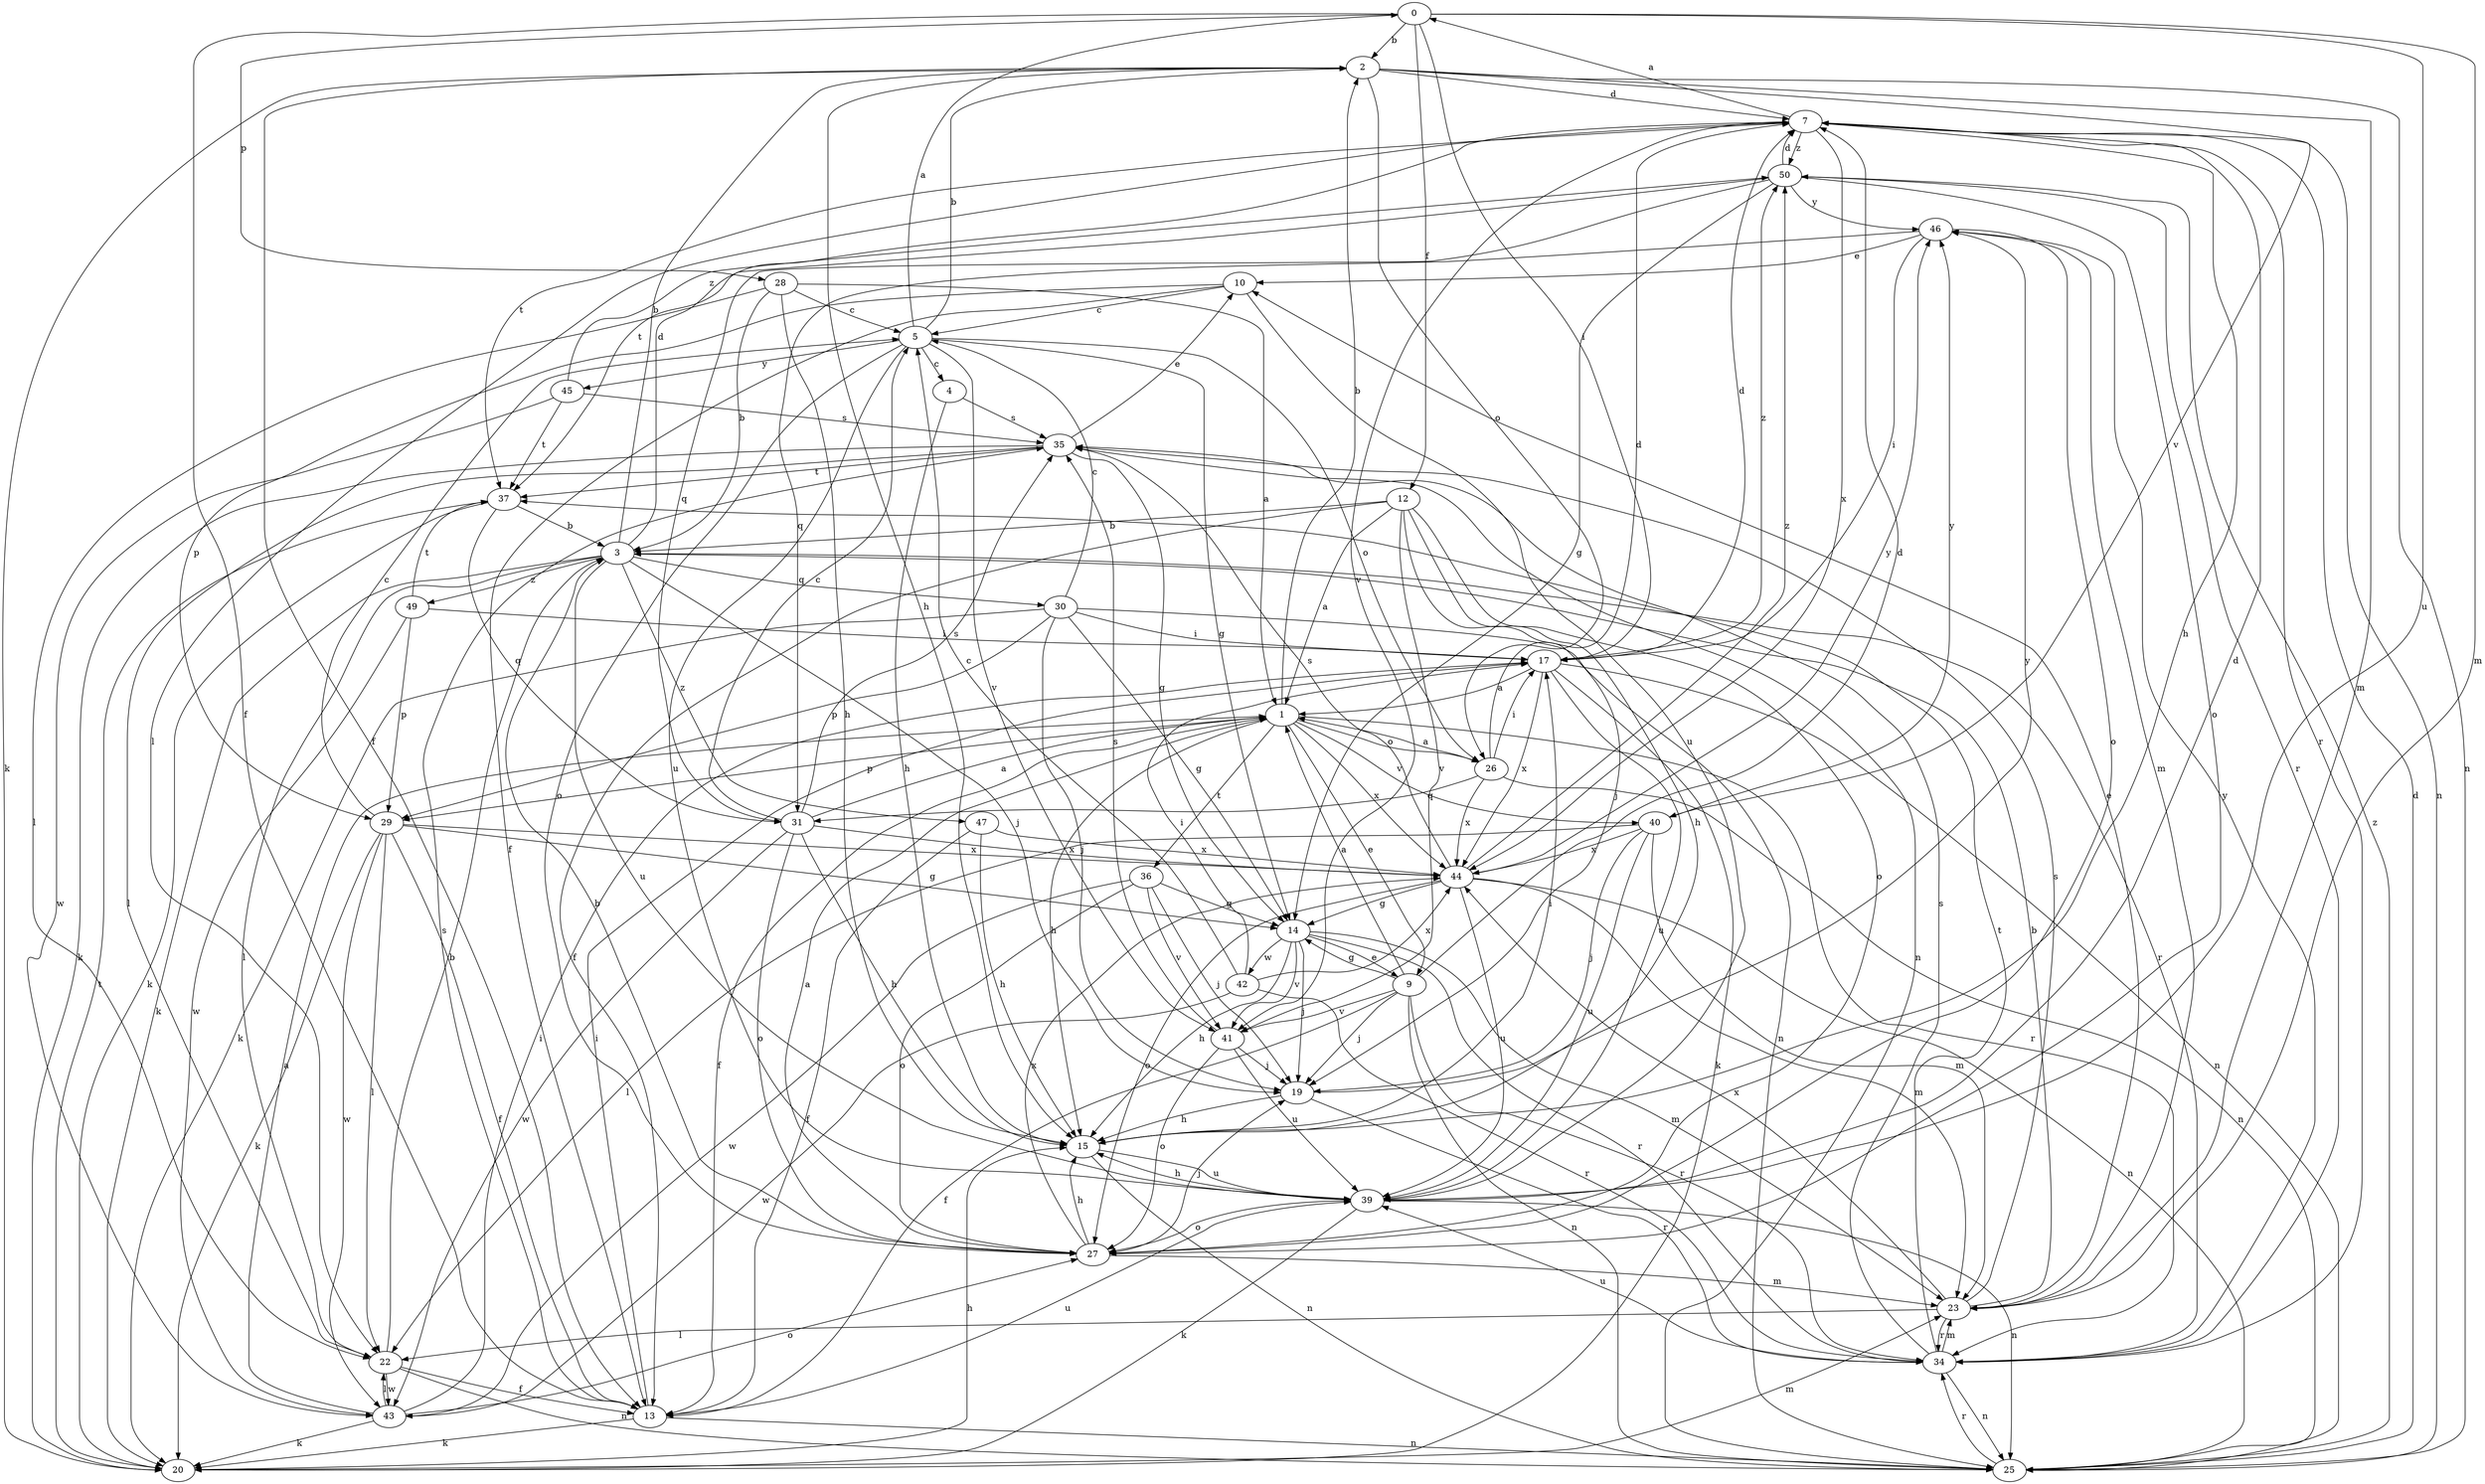 strict digraph  {
0;
1;
2;
3;
4;
5;
7;
9;
10;
12;
13;
14;
15;
17;
19;
20;
22;
23;
25;
26;
27;
28;
29;
30;
31;
34;
35;
36;
37;
39;
40;
41;
42;
43;
44;
45;
46;
47;
49;
50;
0 -> 2  [label=b];
0 -> 12  [label=f];
0 -> 13  [label=f];
0 -> 17  [label=i];
0 -> 23  [label=m];
0 -> 28  [label=p];
0 -> 39  [label=u];
1 -> 2  [label=b];
1 -> 9  [label=e];
1 -> 13  [label=f];
1 -> 15  [label=h];
1 -> 26  [label=o];
1 -> 29  [label=p];
1 -> 34  [label=r];
1 -> 36  [label=t];
1 -> 40  [label=v];
1 -> 44  [label=x];
2 -> 7  [label=d];
2 -> 13  [label=f];
2 -> 15  [label=h];
2 -> 20  [label=k];
2 -> 23  [label=m];
2 -> 25  [label=n];
2 -> 26  [label=o];
2 -> 40  [label=v];
3 -> 2  [label=b];
3 -> 7  [label=d];
3 -> 19  [label=j];
3 -> 20  [label=k];
3 -> 22  [label=l];
3 -> 30  [label=q];
3 -> 34  [label=r];
3 -> 39  [label=u];
3 -> 47  [label=z];
3 -> 49  [label=z];
4 -> 15  [label=h];
4 -> 35  [label=s];
5 -> 0  [label=a];
5 -> 2  [label=b];
5 -> 4  [label=c];
5 -> 14  [label=g];
5 -> 26  [label=o];
5 -> 27  [label=o];
5 -> 39  [label=u];
5 -> 41  [label=v];
5 -> 45  [label=y];
7 -> 0  [label=a];
7 -> 15  [label=h];
7 -> 22  [label=l];
7 -> 25  [label=n];
7 -> 34  [label=r];
7 -> 37  [label=t];
7 -> 41  [label=v];
7 -> 44  [label=x];
7 -> 50  [label=z];
9 -> 1  [label=a];
9 -> 7  [label=d];
9 -> 13  [label=f];
9 -> 14  [label=g];
9 -> 19  [label=j];
9 -> 25  [label=n];
9 -> 34  [label=r];
9 -> 41  [label=v];
10 -> 5  [label=c];
10 -> 13  [label=f];
10 -> 29  [label=p];
10 -> 39  [label=u];
12 -> 1  [label=a];
12 -> 3  [label=b];
12 -> 13  [label=f];
12 -> 15  [label=h];
12 -> 19  [label=j];
12 -> 27  [label=o];
12 -> 41  [label=v];
13 -> 17  [label=i];
13 -> 20  [label=k];
13 -> 25  [label=n];
13 -> 35  [label=s];
13 -> 39  [label=u];
14 -> 9  [label=e];
14 -> 15  [label=h];
14 -> 19  [label=j];
14 -> 23  [label=m];
14 -> 34  [label=r];
14 -> 41  [label=v];
14 -> 42  [label=w];
15 -> 17  [label=i];
15 -> 25  [label=n];
15 -> 39  [label=u];
17 -> 1  [label=a];
17 -> 7  [label=d];
17 -> 20  [label=k];
17 -> 25  [label=n];
17 -> 39  [label=u];
17 -> 44  [label=x];
17 -> 50  [label=z];
19 -> 15  [label=h];
19 -> 34  [label=r];
19 -> 46  [label=y];
20 -> 15  [label=h];
20 -> 23  [label=m];
20 -> 37  [label=t];
22 -> 3  [label=b];
22 -> 13  [label=f];
22 -> 25  [label=n];
22 -> 43  [label=w];
23 -> 3  [label=b];
23 -> 10  [label=e];
23 -> 22  [label=l];
23 -> 34  [label=r];
23 -> 35  [label=s];
23 -> 44  [label=x];
25 -> 7  [label=d];
25 -> 34  [label=r];
25 -> 50  [label=z];
26 -> 1  [label=a];
26 -> 7  [label=d];
26 -> 17  [label=i];
26 -> 25  [label=n];
26 -> 31  [label=q];
26 -> 44  [label=x];
27 -> 1  [label=a];
27 -> 3  [label=b];
27 -> 15  [label=h];
27 -> 19  [label=j];
27 -> 23  [label=m];
27 -> 44  [label=x];
28 -> 1  [label=a];
28 -> 3  [label=b];
28 -> 5  [label=c];
28 -> 15  [label=h];
28 -> 22  [label=l];
29 -> 5  [label=c];
29 -> 13  [label=f];
29 -> 14  [label=g];
29 -> 20  [label=k];
29 -> 22  [label=l];
29 -> 43  [label=w];
29 -> 44  [label=x];
30 -> 5  [label=c];
30 -> 14  [label=g];
30 -> 17  [label=i];
30 -> 19  [label=j];
30 -> 20  [label=k];
30 -> 25  [label=n];
30 -> 29  [label=p];
31 -> 1  [label=a];
31 -> 5  [label=c];
31 -> 15  [label=h];
31 -> 27  [label=o];
31 -> 35  [label=s];
31 -> 43  [label=w];
31 -> 44  [label=x];
34 -> 23  [label=m];
34 -> 25  [label=n];
34 -> 35  [label=s];
34 -> 37  [label=t];
34 -> 39  [label=u];
34 -> 46  [label=y];
35 -> 10  [label=e];
35 -> 14  [label=g];
35 -> 20  [label=k];
35 -> 22  [label=l];
35 -> 25  [label=n];
35 -> 37  [label=t];
36 -> 14  [label=g];
36 -> 19  [label=j];
36 -> 27  [label=o];
36 -> 41  [label=v];
36 -> 43  [label=w];
37 -> 3  [label=b];
37 -> 20  [label=k];
37 -> 31  [label=q];
39 -> 7  [label=d];
39 -> 15  [label=h];
39 -> 20  [label=k];
39 -> 25  [label=n];
39 -> 27  [label=o];
40 -> 19  [label=j];
40 -> 22  [label=l];
40 -> 23  [label=m];
40 -> 39  [label=u];
40 -> 44  [label=x];
40 -> 46  [label=y];
41 -> 19  [label=j];
41 -> 27  [label=o];
41 -> 35  [label=s];
41 -> 39  [label=u];
42 -> 5  [label=c];
42 -> 17  [label=i];
42 -> 34  [label=r];
42 -> 43  [label=w];
42 -> 44  [label=x];
43 -> 1  [label=a];
43 -> 17  [label=i];
43 -> 20  [label=k];
43 -> 22  [label=l];
43 -> 27  [label=o];
44 -> 14  [label=g];
44 -> 23  [label=m];
44 -> 25  [label=n];
44 -> 27  [label=o];
44 -> 35  [label=s];
44 -> 39  [label=u];
44 -> 46  [label=y];
44 -> 50  [label=z];
45 -> 35  [label=s];
45 -> 37  [label=t];
45 -> 43  [label=w];
45 -> 50  [label=z];
46 -> 10  [label=e];
46 -> 17  [label=i];
46 -> 23  [label=m];
46 -> 27  [label=o];
46 -> 31  [label=q];
47 -> 13  [label=f];
47 -> 15  [label=h];
47 -> 44  [label=x];
49 -> 17  [label=i];
49 -> 29  [label=p];
49 -> 37  [label=t];
49 -> 43  [label=w];
50 -> 7  [label=d];
50 -> 14  [label=g];
50 -> 27  [label=o];
50 -> 31  [label=q];
50 -> 34  [label=r];
50 -> 37  [label=t];
50 -> 46  [label=y];
}
